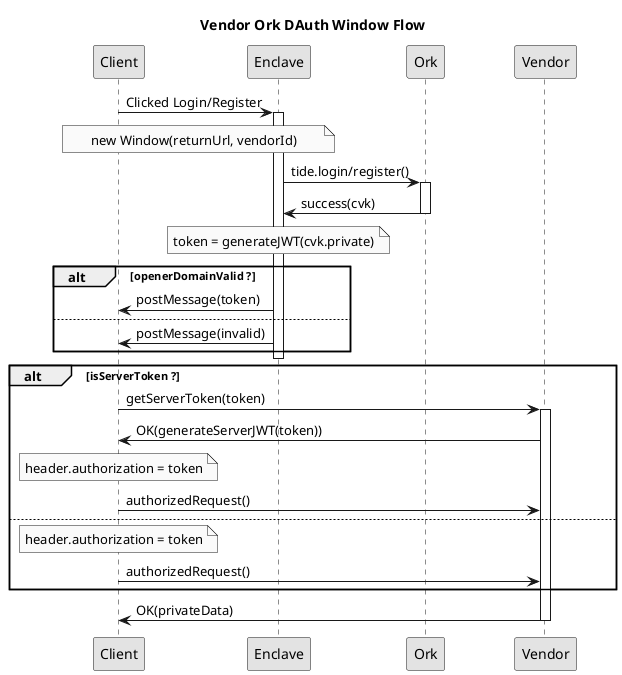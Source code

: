 @startuml vendorDAuthGuiFlow
skinparam monochrome true
skinparam ParticipantPadding 30

title Vendor Ork DAuth Window Flow


Client->Enclave: Clicked Login/Register
activate Enclave
  note over Client, Enclave
     new Window(returnUrl, vendorId)
end note
Enclave->Ork:tide.login/register()
activate Ork
Ork->Enclave:success(cvk)
deactivate Ork
  note over  Enclave
    token = generateJWT(cvk.private)
end note
 alt openerDomainValid ?
     Enclave->Client:postMessage(token)
 else
  Enclave->Client:postMessage(invalid)
 end
deactivate Enclave
  alt isServerToken ?
     Client->Vendor:getServerToken(token)
     activate Vendor
     Vendor->Client:OK(generateServerJWT(token))
      note over Client
  header.authorization = token
 end note
      Client->Vendor:authorizedRequest()
 else
      note over Client
  header.authorization = token
 end note
  Client->Vendor:authorizedRequest()
 end
Vendor->Client:OK(privateData)
deactivate Vendor

' Client->Ork :Register with Tide
'     activate Ork
' note over Client, Ork
'     new Window(returnUrl, vendorId)
' end note
' note over Ork
'     cvk = tide.login/register()
' end note
' alt openerDomainValid ?
'     Ork->Client:postMessage(cvk)
' else
'  Ork->Client:postMessage(invalid)
' end
' deactivate Ork
' Client->Vendor:requestLogin(vuid)
'  activate Vendor
'  alt ClientExists ?
'     note over Vendor
' Client = fetchClient(vuid)
' token = generateJWT(Client.vuid)
' eToken = encrypt(token, Client.vendorAuth)
' end note
' Vendor->Client:OK(eToken)
' else
' Vendor->Client:NOTFOUND()
' end
' deactivate Vendor 
' note over Client
' token = decrypt(eToken,Client.vendorAuth)
' header.authorization = token
' end note
' activate Vendor
' Client->Vendor: authorizedRequest()
' Vendor->Client:OK()
' deactivate Vendor 
@enduml